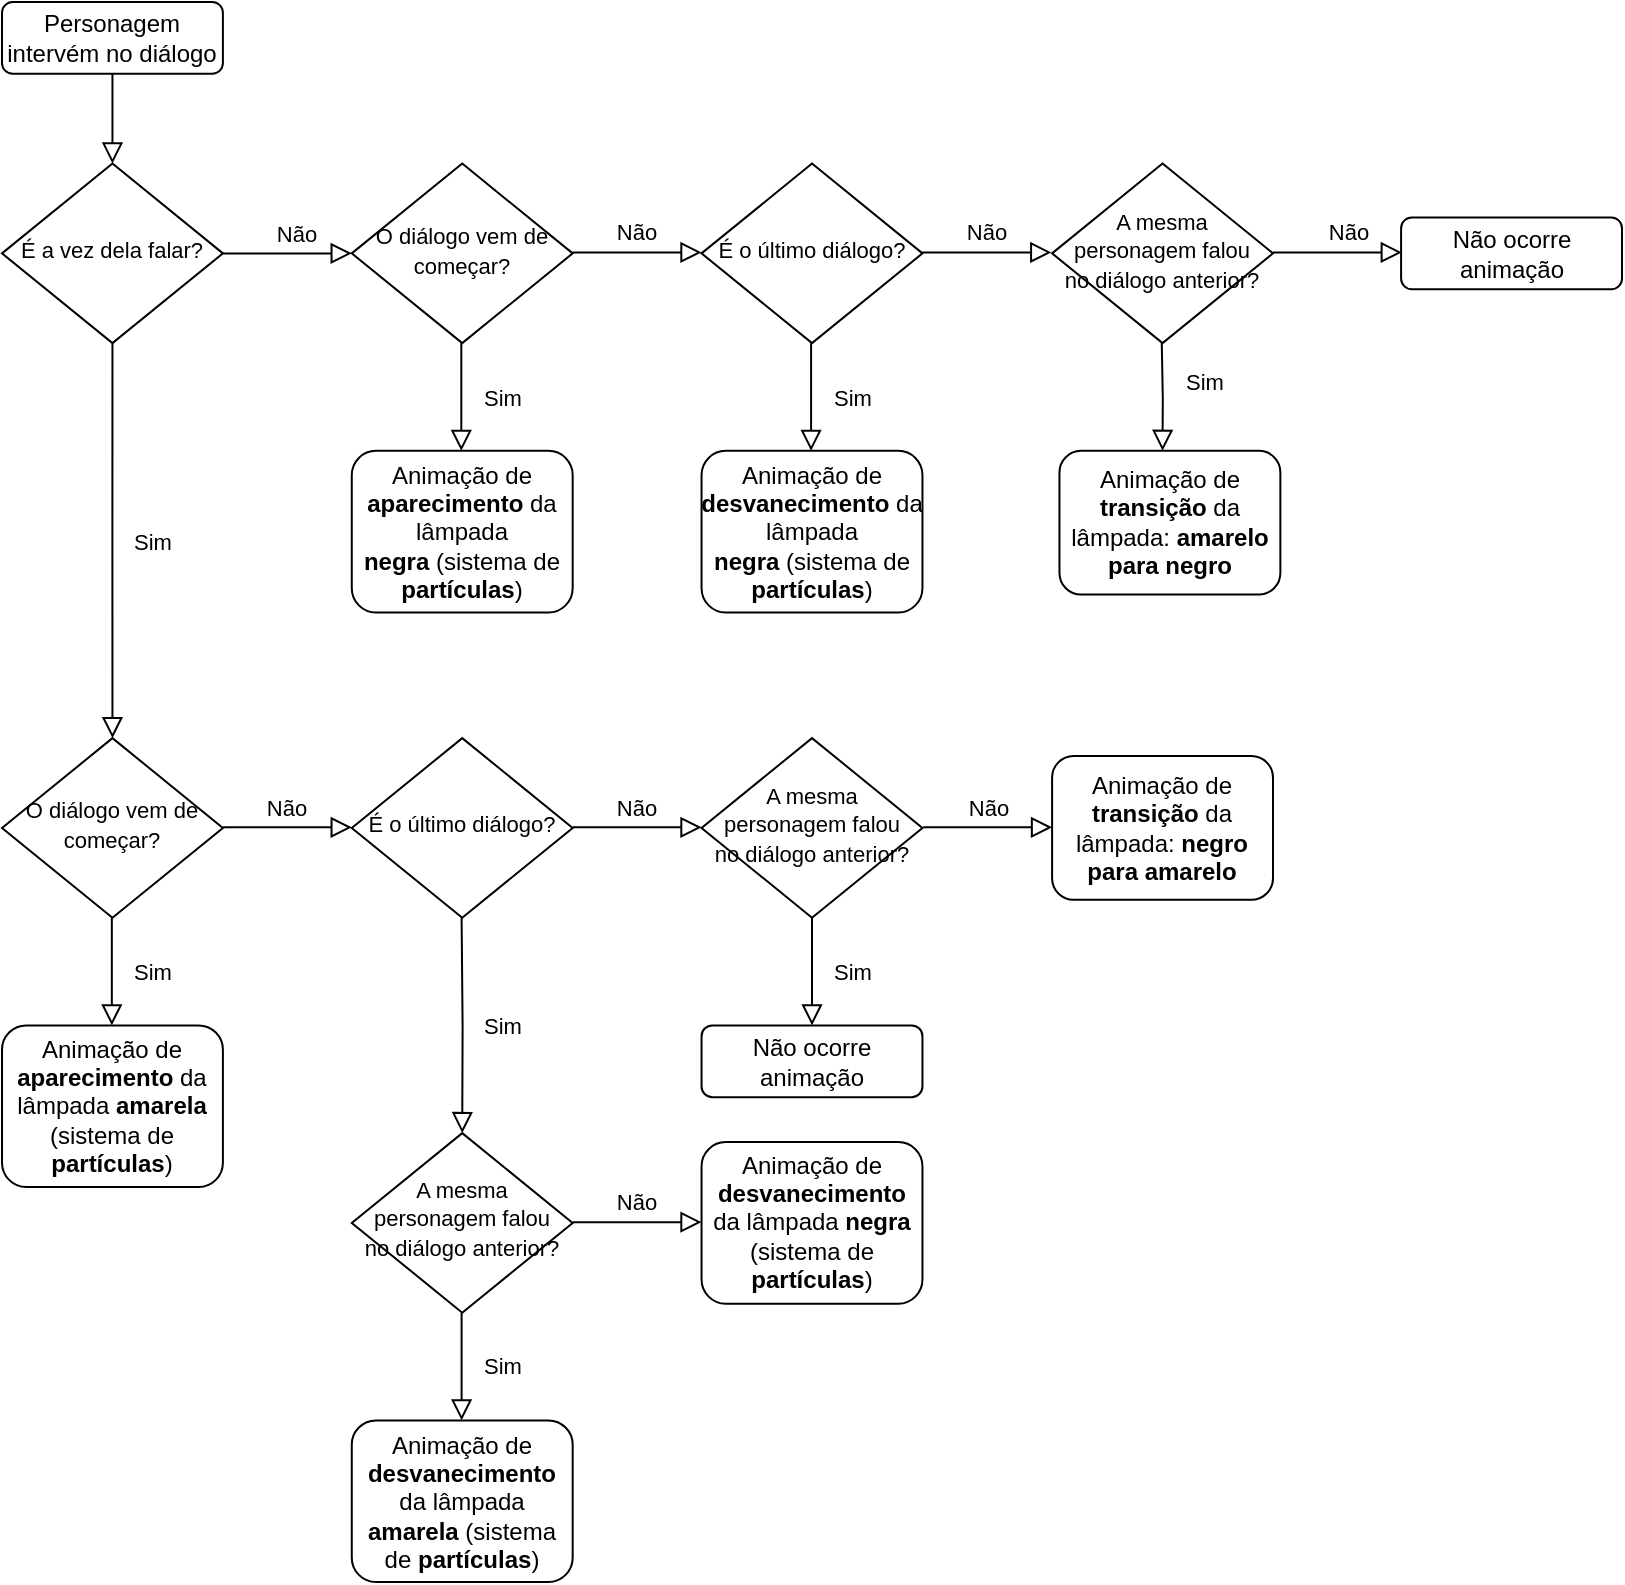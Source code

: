 <mxfile version="22.0.0" type="device">
  <diagram id="C5RBs43oDa-KdzZeNtuy" name="Page-1">
    <mxGraphModel dx="714" dy="418" grid="1" gridSize="10" guides="1" tooltips="1" connect="1" arrows="1" fold="1" page="1" pageScale="1" pageWidth="827" pageHeight="1169" math="0" shadow="0">
      <root>
        <mxCell id="WIyWlLk6GJQsqaUBKTNV-0" />
        <mxCell id="WIyWlLk6GJQsqaUBKTNV-1" parent="WIyWlLk6GJQsqaUBKTNV-0" />
        <mxCell id="y0xk1Eg3YoeJpWb-Wuuz-33" value="" style="group" vertex="1" connectable="0" parent="WIyWlLk6GJQsqaUBKTNV-1">
          <mxGeometry x="9" y="10" width="810" height="790" as="geometry" />
        </mxCell>
        <mxCell id="WIyWlLk6GJQsqaUBKTNV-3" value="Personagem intervém no diálogo" style="rounded=1;whiteSpace=wrap;html=1;fontSize=12;glass=0;strokeWidth=1;shadow=0;" parent="y0xk1Eg3YoeJpWb-Wuuz-33" vertex="1">
          <mxGeometry width="110.455" height="35.909" as="geometry" />
        </mxCell>
        <mxCell id="WIyWlLk6GJQsqaUBKTNV-4" value="Sim" style="rounded=0;html=1;jettySize=auto;orthogonalLoop=1;fontSize=11;endArrow=block;endFill=0;endSize=8;strokeWidth=1;shadow=0;labelBackgroundColor=none;edgeStyle=orthogonalEdgeStyle;exitX=0.5;exitY=1;exitDx=0;exitDy=0;" parent="y0xk1Eg3YoeJpWb-Wuuz-33" source="WIyWlLk6GJQsqaUBKTNV-6" edge="1">
          <mxGeometry x="0.009" y="19" relative="1" as="geometry">
            <mxPoint as="offset" />
            <mxPoint x="55.227" y="332.159" as="sourcePoint" />
            <mxPoint x="55.227" y="368.068" as="targetPoint" />
          </mxGeometry>
        </mxCell>
        <mxCell id="WIyWlLk6GJQsqaUBKTNV-5" value="Não" style="edgeStyle=orthogonalEdgeStyle;rounded=0;html=1;jettySize=auto;orthogonalLoop=1;fontSize=11;endArrow=block;endFill=0;endSize=8;strokeWidth=1;shadow=0;labelBackgroundColor=none;" parent="y0xk1Eg3YoeJpWb-Wuuz-33" source="WIyWlLk6GJQsqaUBKTNV-6" edge="1">
          <mxGeometry x="0.153" y="10" relative="1" as="geometry">
            <mxPoint as="offset" />
            <mxPoint x="174.886" y="125.682" as="targetPoint" />
          </mxGeometry>
        </mxCell>
        <mxCell id="WIyWlLk6GJQsqaUBKTNV-6" value="&lt;font style=&quot;font-size: 11px;&quot;&gt;É a vez dela falar?&lt;/font&gt;" style="rhombus;whiteSpace=wrap;html=1;shadow=0;fontFamily=Helvetica;fontSize=12;align=center;strokeWidth=1;spacing=6;spacingTop=-4;" parent="y0xk1Eg3YoeJpWb-Wuuz-33" vertex="1">
          <mxGeometry y="80.795" width="110.455" height="89.773" as="geometry" />
        </mxCell>
        <mxCell id="WIyWlLk6GJQsqaUBKTNV-2" value="" style="rounded=0;html=1;jettySize=auto;orthogonalLoop=1;fontSize=11;endArrow=block;endFill=0;endSize=8;strokeWidth=1;shadow=0;labelBackgroundColor=none;edgeStyle=orthogonalEdgeStyle;" parent="y0xk1Eg3YoeJpWb-Wuuz-33" source="WIyWlLk6GJQsqaUBKTNV-3" target="WIyWlLk6GJQsqaUBKTNV-6" edge="1">
          <mxGeometry relative="1" as="geometry" />
        </mxCell>
        <mxCell id="y0xk1Eg3YoeJpWb-Wuuz-1" value="Animação de &lt;b&gt;aparecimento &lt;/b&gt;da lâmpada &lt;b&gt;amarela&lt;/b&gt; (sistema de &lt;b&gt;partículas&lt;/b&gt;)" style="rounded=1;whiteSpace=wrap;html=1;fontSize=12;glass=0;strokeWidth=1;shadow=0;" vertex="1" parent="y0xk1Eg3YoeJpWb-Wuuz-33">
          <mxGeometry y="511.705" width="110.455" height="80.795" as="geometry" />
        </mxCell>
        <mxCell id="y0xk1Eg3YoeJpWb-Wuuz-2" value="&lt;font style=&quot;font-size: 11px;&quot;&gt;O diálogo vem de começar?&lt;/font&gt;" style="rhombus;whiteSpace=wrap;html=1;shadow=0;fontFamily=Helvetica;fontSize=12;align=center;strokeWidth=1;spacing=6;spacingTop=-4;" vertex="1" parent="y0xk1Eg3YoeJpWb-Wuuz-33">
          <mxGeometry y="368.068" width="110.455" height="89.773" as="geometry" />
        </mxCell>
        <mxCell id="y0xk1Eg3YoeJpWb-Wuuz-3" value="Sim" style="rounded=0;html=1;jettySize=auto;orthogonalLoop=1;fontSize=11;endArrow=block;endFill=0;endSize=8;strokeWidth=1;shadow=0;labelBackgroundColor=none;edgeStyle=orthogonalEdgeStyle;exitX=0.5;exitY=1;exitDx=0;exitDy=0;" edge="1" parent="y0xk1Eg3YoeJpWb-Wuuz-33">
          <mxGeometry y="20" relative="1" as="geometry">
            <mxPoint as="offset" />
            <mxPoint x="54.914" y="457.841" as="sourcePoint" />
            <mxPoint x="54.914" y="511.705" as="targetPoint" />
          </mxGeometry>
        </mxCell>
        <mxCell id="y0xk1Eg3YoeJpWb-Wuuz-4" value="Não" style="edgeStyle=orthogonalEdgeStyle;rounded=0;html=1;jettySize=auto;orthogonalLoop=1;fontSize=11;endArrow=block;endFill=0;endSize=8;strokeWidth=1;shadow=0;labelBackgroundColor=none;" edge="1" parent="y0xk1Eg3YoeJpWb-Wuuz-33">
          <mxGeometry y="10" relative="1" as="geometry">
            <mxPoint as="offset" />
            <mxPoint x="110.455" y="412.649" as="sourcePoint" />
            <mxPoint x="174.886" y="412.649" as="targetPoint" />
          </mxGeometry>
        </mxCell>
        <mxCell id="y0xk1Eg3YoeJpWb-Wuuz-6" value="&lt;font style=&quot;font-size: 11px;&quot;&gt;A mesma personagem falou no diálogo anterior?&lt;/font&gt;" style="rhombus;whiteSpace=wrap;html=1;shadow=0;fontFamily=Helvetica;fontSize=12;align=center;strokeWidth=1;spacing=6;spacingTop=-4;" vertex="1" parent="y0xk1Eg3YoeJpWb-Wuuz-33">
          <mxGeometry x="349.773" y="368.068" width="110.455" height="89.773" as="geometry" />
        </mxCell>
        <mxCell id="y0xk1Eg3YoeJpWb-Wuuz-7" value="Sim" style="rounded=0;html=1;jettySize=auto;orthogonalLoop=1;fontSize=11;endArrow=block;endFill=0;endSize=8;strokeWidth=1;shadow=0;labelBackgroundColor=none;edgeStyle=orthogonalEdgeStyle;exitX=0.5;exitY=1;exitDx=0;exitDy=0;" edge="1" parent="y0xk1Eg3YoeJpWb-Wuuz-33">
          <mxGeometry y="20" relative="1" as="geometry">
            <mxPoint as="offset" />
            <mxPoint x="405.0" y="457.841" as="sourcePoint" />
            <mxPoint x="405.0" y="511.705" as="targetPoint" />
          </mxGeometry>
        </mxCell>
        <mxCell id="y0xk1Eg3YoeJpWb-Wuuz-8" value="Não ocorre animação" style="rounded=1;whiteSpace=wrap;html=1;fontSize=12;glass=0;strokeWidth=1;shadow=0;" vertex="1" parent="y0xk1Eg3YoeJpWb-Wuuz-33">
          <mxGeometry x="349.773" y="511.705" width="110.455" height="35.909" as="geometry" />
        </mxCell>
        <mxCell id="y0xk1Eg3YoeJpWb-Wuuz-9" value="Não" style="edgeStyle=orthogonalEdgeStyle;rounded=0;html=1;jettySize=auto;orthogonalLoop=1;fontSize=11;endArrow=block;endFill=0;endSize=8;strokeWidth=1;shadow=0;labelBackgroundColor=none;" edge="1" parent="y0xk1Eg3YoeJpWb-Wuuz-33">
          <mxGeometry y="10" relative="1" as="geometry">
            <mxPoint as="offset" />
            <mxPoint x="460.614" y="412.649" as="sourcePoint" />
            <mxPoint x="525.046" y="412.649" as="targetPoint" />
          </mxGeometry>
        </mxCell>
        <mxCell id="y0xk1Eg3YoeJpWb-Wuuz-10" value="Animação de &lt;b&gt;transição &lt;/b&gt;da lâmpada: &lt;b&gt;negro para amarelo&lt;/b&gt;" style="rounded=1;whiteSpace=wrap;html=1;fontSize=12;glass=0;strokeWidth=1;shadow=0;" vertex="1" parent="y0xk1Eg3YoeJpWb-Wuuz-33">
          <mxGeometry x="525.046" y="377.045" width="110.455" height="71.818" as="geometry" />
        </mxCell>
        <mxCell id="y0xk1Eg3YoeJpWb-Wuuz-11" value="&lt;font style=&quot;font-size: 11px;&quot;&gt;É o último diálogo?&lt;/font&gt;" style="rhombus;whiteSpace=wrap;html=1;shadow=0;fontFamily=Helvetica;fontSize=12;align=center;strokeWidth=1;spacing=6;spacingTop=-4;" vertex="1" parent="y0xk1Eg3YoeJpWb-Wuuz-33">
          <mxGeometry x="174.886" y="368.068" width="110.455" height="89.773" as="geometry" />
        </mxCell>
        <mxCell id="y0xk1Eg3YoeJpWb-Wuuz-12" value="Não" style="edgeStyle=orthogonalEdgeStyle;rounded=0;html=1;jettySize=auto;orthogonalLoop=1;fontSize=11;endArrow=block;endFill=0;endSize=8;strokeWidth=1;shadow=0;labelBackgroundColor=none;" edge="1" parent="y0xk1Eg3YoeJpWb-Wuuz-33">
          <mxGeometry y="10" relative="1" as="geometry">
            <mxPoint as="offset" />
            <mxPoint x="285.341" y="412.649" as="sourcePoint" />
            <mxPoint x="349.773" y="412.649" as="targetPoint" />
          </mxGeometry>
        </mxCell>
        <mxCell id="y0xk1Eg3YoeJpWb-Wuuz-13" value="&lt;font style=&quot;font-size: 11px;&quot;&gt;A mesma personagem falou no diálogo anterior?&lt;/font&gt;" style="rhombus;whiteSpace=wrap;html=1;shadow=0;fontFamily=Helvetica;fontSize=12;align=center;strokeWidth=1;spacing=6;spacingTop=-4;" vertex="1" parent="y0xk1Eg3YoeJpWb-Wuuz-33">
          <mxGeometry x="174.886" y="565.568" width="110.455" height="89.773" as="geometry" />
        </mxCell>
        <mxCell id="y0xk1Eg3YoeJpWb-Wuuz-14" value="Sim" style="rounded=0;html=1;jettySize=auto;orthogonalLoop=1;fontSize=11;endArrow=block;endFill=0;endSize=8;strokeWidth=1;shadow=0;labelBackgroundColor=none;edgeStyle=orthogonalEdgeStyle;exitX=0.5;exitY=1;exitDx=0;exitDy=0;entryX=0.5;entryY=0;entryDx=0;entryDy=0;" edge="1" parent="y0xk1Eg3YoeJpWb-Wuuz-33" target="y0xk1Eg3YoeJpWb-Wuuz-13">
          <mxGeometry y="20" relative="1" as="geometry">
            <mxPoint as="offset" />
            <mxPoint x="229.801" y="457.841" as="sourcePoint" />
            <mxPoint x="229.801" y="511.705" as="targetPoint" />
          </mxGeometry>
        </mxCell>
        <mxCell id="y0xk1Eg3YoeJpWb-Wuuz-15" value="Sim" style="rounded=0;html=1;jettySize=auto;orthogonalLoop=1;fontSize=11;endArrow=block;endFill=0;endSize=8;strokeWidth=1;shadow=0;labelBackgroundColor=none;edgeStyle=orthogonalEdgeStyle;exitX=0.5;exitY=1;exitDx=0;exitDy=0;" edge="1" parent="y0xk1Eg3YoeJpWb-Wuuz-33">
          <mxGeometry y="20" relative="1" as="geometry">
            <mxPoint as="offset" />
            <mxPoint x="229.801" y="655.341" as="sourcePoint" />
            <mxPoint x="229.801" y="709.205" as="targetPoint" />
          </mxGeometry>
        </mxCell>
        <mxCell id="y0xk1Eg3YoeJpWb-Wuuz-16" value="Animação de &lt;b&gt;desvanecimento &lt;/b&gt;da lâmpada &lt;b&gt;amarela &lt;/b&gt;(sistema de &lt;b&gt;partículas&lt;/b&gt;)" style="rounded=1;whiteSpace=wrap;html=1;fontSize=12;glass=0;strokeWidth=1;shadow=0;" vertex="1" parent="y0xk1Eg3YoeJpWb-Wuuz-33">
          <mxGeometry x="174.886" y="709.205" width="110.455" height="80.795" as="geometry" />
        </mxCell>
        <mxCell id="y0xk1Eg3YoeJpWb-Wuuz-17" value="Não" style="edgeStyle=orthogonalEdgeStyle;rounded=0;html=1;jettySize=auto;orthogonalLoop=1;fontSize=11;endArrow=block;endFill=0;endSize=8;strokeWidth=1;shadow=0;labelBackgroundColor=none;" edge="1" parent="y0xk1Eg3YoeJpWb-Wuuz-33">
          <mxGeometry y="10" relative="1" as="geometry">
            <mxPoint as="offset" />
            <mxPoint x="285.341" y="610.077" as="sourcePoint" />
            <mxPoint x="349.773" y="610.077" as="targetPoint" />
          </mxGeometry>
        </mxCell>
        <mxCell id="y0xk1Eg3YoeJpWb-Wuuz-18" value="Animação de &lt;b&gt;desvanecimento &lt;/b&gt;da lâmpada &lt;b&gt;negra &lt;/b&gt;(sistema de &lt;b&gt;partículas&lt;/b&gt;)" style="rounded=1;whiteSpace=wrap;html=1;fontSize=12;glass=0;strokeWidth=1;shadow=0;" vertex="1" parent="y0xk1Eg3YoeJpWb-Wuuz-33">
          <mxGeometry x="349.773" y="570.057" width="110.455" height="80.795" as="geometry" />
        </mxCell>
        <mxCell id="y0xk1Eg3YoeJpWb-Wuuz-19" value="&lt;font style=&quot;font-size: 11px;&quot;&gt;A mesma personagem falou no diálogo anterior?&lt;/font&gt;" style="rhombus;whiteSpace=wrap;html=1;shadow=0;fontFamily=Helvetica;fontSize=12;align=center;strokeWidth=1;spacing=6;spacingTop=-4;" vertex="1" parent="y0xk1Eg3YoeJpWb-Wuuz-33">
          <mxGeometry x="525.046" y="80.795" width="110.455" height="89.773" as="geometry" />
        </mxCell>
        <mxCell id="y0xk1Eg3YoeJpWb-Wuuz-20" value="Sim" style="rounded=0;html=1;jettySize=auto;orthogonalLoop=1;fontSize=11;endArrow=block;endFill=0;endSize=8;strokeWidth=1;shadow=0;labelBackgroundColor=none;edgeStyle=orthogonalEdgeStyle;exitX=0.5;exitY=1;exitDx=0;exitDy=0;" edge="1" parent="y0xk1Eg3YoeJpWb-Wuuz-33">
          <mxGeometry x="-0.269" y="21" relative="1" as="geometry">
            <mxPoint as="offset" />
            <mxPoint x="579.886" y="170.568" as="sourcePoint" />
            <mxPoint x="580.273" y="224.432" as="targetPoint" />
          </mxGeometry>
        </mxCell>
        <mxCell id="y0xk1Eg3YoeJpWb-Wuuz-21" value="Animação de &lt;b&gt;transição &lt;/b&gt;da lâmpada: &lt;b&gt;amarelo para negro&lt;/b&gt;" style="rounded=1;whiteSpace=wrap;html=1;fontSize=12;glass=0;strokeWidth=1;shadow=0;" vertex="1" parent="y0xk1Eg3YoeJpWb-Wuuz-33">
          <mxGeometry x="528.728" y="224.432" width="110.455" height="71.818" as="geometry" />
        </mxCell>
        <mxCell id="y0xk1Eg3YoeJpWb-Wuuz-22" value="Não" style="edgeStyle=orthogonalEdgeStyle;rounded=0;html=1;jettySize=auto;orthogonalLoop=1;fontSize=11;endArrow=block;endFill=0;endSize=8;strokeWidth=1;shadow=0;labelBackgroundColor=none;" edge="1" parent="y0xk1Eg3YoeJpWb-Wuuz-33">
          <mxGeometry x="0.153" y="10" relative="1" as="geometry">
            <mxPoint as="offset" />
            <mxPoint x="635.5" y="125.233" as="sourcePoint" />
            <mxPoint x="699.932" y="125.233" as="targetPoint" />
          </mxGeometry>
        </mxCell>
        <mxCell id="y0xk1Eg3YoeJpWb-Wuuz-23" value="&lt;font style=&quot;font-size: 11px;&quot;&gt;O diálogo vem de começar?&lt;/font&gt;" style="rhombus;whiteSpace=wrap;html=1;shadow=0;fontFamily=Helvetica;fontSize=12;align=center;strokeWidth=1;spacing=6;spacingTop=-4;" vertex="1" parent="y0xk1Eg3YoeJpWb-Wuuz-33">
          <mxGeometry x="174.886" y="80.795" width="110.455" height="89.773" as="geometry" />
        </mxCell>
        <mxCell id="y0xk1Eg3YoeJpWb-Wuuz-24" value="Não" style="edgeStyle=orthogonalEdgeStyle;rounded=0;html=1;jettySize=auto;orthogonalLoop=1;fontSize=11;endArrow=block;endFill=0;endSize=8;strokeWidth=1;shadow=0;labelBackgroundColor=none;" edge="1" parent="y0xk1Eg3YoeJpWb-Wuuz-33">
          <mxGeometry y="10" relative="1" as="geometry">
            <mxPoint as="offset" />
            <mxPoint x="285.341" y="125.233" as="sourcePoint" />
            <mxPoint x="349.773" y="125.233" as="targetPoint" />
          </mxGeometry>
        </mxCell>
        <mxCell id="y0xk1Eg3YoeJpWb-Wuuz-25" value="&lt;font style=&quot;font-size: 11px;&quot;&gt;É o último diálogo?&lt;/font&gt;" style="rhombus;whiteSpace=wrap;html=1;shadow=0;fontFamily=Helvetica;fontSize=12;align=center;strokeWidth=1;spacing=6;spacingTop=-4;" vertex="1" parent="y0xk1Eg3YoeJpWb-Wuuz-33">
          <mxGeometry x="349.773" y="80.795" width="110.455" height="89.773" as="geometry" />
        </mxCell>
        <mxCell id="y0xk1Eg3YoeJpWb-Wuuz-26" value="Não" style="edgeStyle=orthogonalEdgeStyle;rounded=0;html=1;jettySize=auto;orthogonalLoop=1;fontSize=11;endArrow=block;endFill=0;endSize=8;strokeWidth=1;shadow=0;labelBackgroundColor=none;" edge="1" parent="y0xk1Eg3YoeJpWb-Wuuz-33">
          <mxGeometry y="10" relative="1" as="geometry">
            <mxPoint as="offset" />
            <mxPoint x="460.227" y="125.233" as="sourcePoint" />
            <mxPoint x="524.659" y="125.233" as="targetPoint" />
          </mxGeometry>
        </mxCell>
        <mxCell id="y0xk1Eg3YoeJpWb-Wuuz-27" value="Sim" style="rounded=0;html=1;jettySize=auto;orthogonalLoop=1;fontSize=11;endArrow=block;endFill=0;endSize=8;strokeWidth=1;shadow=0;labelBackgroundColor=none;edgeStyle=orthogonalEdgeStyle;exitX=0.5;exitY=1;exitDx=0;exitDy=0;" edge="1" parent="y0xk1Eg3YoeJpWb-Wuuz-33">
          <mxGeometry y="20" relative="1" as="geometry">
            <mxPoint as="offset" />
            <mxPoint x="229.653" y="170.568" as="sourcePoint" />
            <mxPoint x="229.653" y="224.432" as="targetPoint" />
          </mxGeometry>
        </mxCell>
        <mxCell id="y0xk1Eg3YoeJpWb-Wuuz-29" value="Animação de &lt;b&gt;aparecimento &lt;/b&gt;da lâmpada &lt;b&gt;negra&amp;nbsp;&lt;/b&gt;(sistema de &lt;b&gt;partículas&lt;/b&gt;)" style="rounded=1;whiteSpace=wrap;html=1;fontSize=12;glass=0;strokeWidth=1;shadow=0;" vertex="1" parent="y0xk1Eg3YoeJpWb-Wuuz-33">
          <mxGeometry x="174.886" y="224.432" width="110.455" height="80.795" as="geometry" />
        </mxCell>
        <mxCell id="y0xk1Eg3YoeJpWb-Wuuz-30" value="Sim" style="rounded=0;html=1;jettySize=auto;orthogonalLoop=1;fontSize=11;endArrow=block;endFill=0;endSize=8;strokeWidth=1;shadow=0;labelBackgroundColor=none;edgeStyle=orthogonalEdgeStyle;exitX=0.5;exitY=1;exitDx=0;exitDy=0;" edge="1" parent="y0xk1Eg3YoeJpWb-Wuuz-33">
          <mxGeometry y="20" relative="1" as="geometry">
            <mxPoint as="offset" />
            <mxPoint x="404.54" y="170.568" as="sourcePoint" />
            <mxPoint x="404.54" y="224.432" as="targetPoint" />
          </mxGeometry>
        </mxCell>
        <mxCell id="y0xk1Eg3YoeJpWb-Wuuz-31" value="Animação de &lt;b&gt;desvanecimento&amp;nbsp;&lt;/b&gt;da lâmpada &lt;b&gt;negra&amp;nbsp;&lt;/b&gt;(sistema de &lt;b&gt;partículas&lt;/b&gt;)" style="rounded=1;whiteSpace=wrap;html=1;fontSize=12;glass=0;strokeWidth=1;shadow=0;" vertex="1" parent="y0xk1Eg3YoeJpWb-Wuuz-33">
          <mxGeometry x="349.773" y="224.432" width="110.455" height="80.795" as="geometry" />
        </mxCell>
        <mxCell id="y0xk1Eg3YoeJpWb-Wuuz-32" value="Não ocorre animação" style="rounded=1;whiteSpace=wrap;html=1;fontSize=12;glass=0;strokeWidth=1;shadow=0;" vertex="1" parent="y0xk1Eg3YoeJpWb-Wuuz-33">
          <mxGeometry x="699.545" y="107.727" width="110.455" height="35.909" as="geometry" />
        </mxCell>
      </root>
    </mxGraphModel>
  </diagram>
</mxfile>
